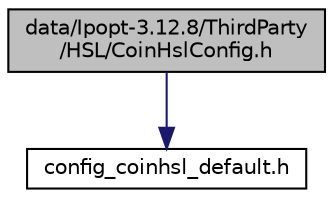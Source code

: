 digraph "data/Ipopt-3.12.8/ThirdParty/HSL/CoinHslConfig.h"
{
  edge [fontname="Helvetica",fontsize="10",labelfontname="Helvetica",labelfontsize="10"];
  node [fontname="Helvetica",fontsize="10",shape=record];
  Node1 [label="data/Ipopt-3.12.8/ThirdParty\l/HSL/CoinHslConfig.h",height=0.2,width=0.4,color="black", fillcolor="grey75", style="filled" fontcolor="black"];
  Node1 -> Node2 [color="midnightblue",fontsize="10",style="solid",fontname="Helvetica"];
  Node2 [label="config_coinhsl_default.h",height=0.2,width=0.4,color="black", fillcolor="white", style="filled",URL="$config__coinhsl__default_8h.html"];
}
